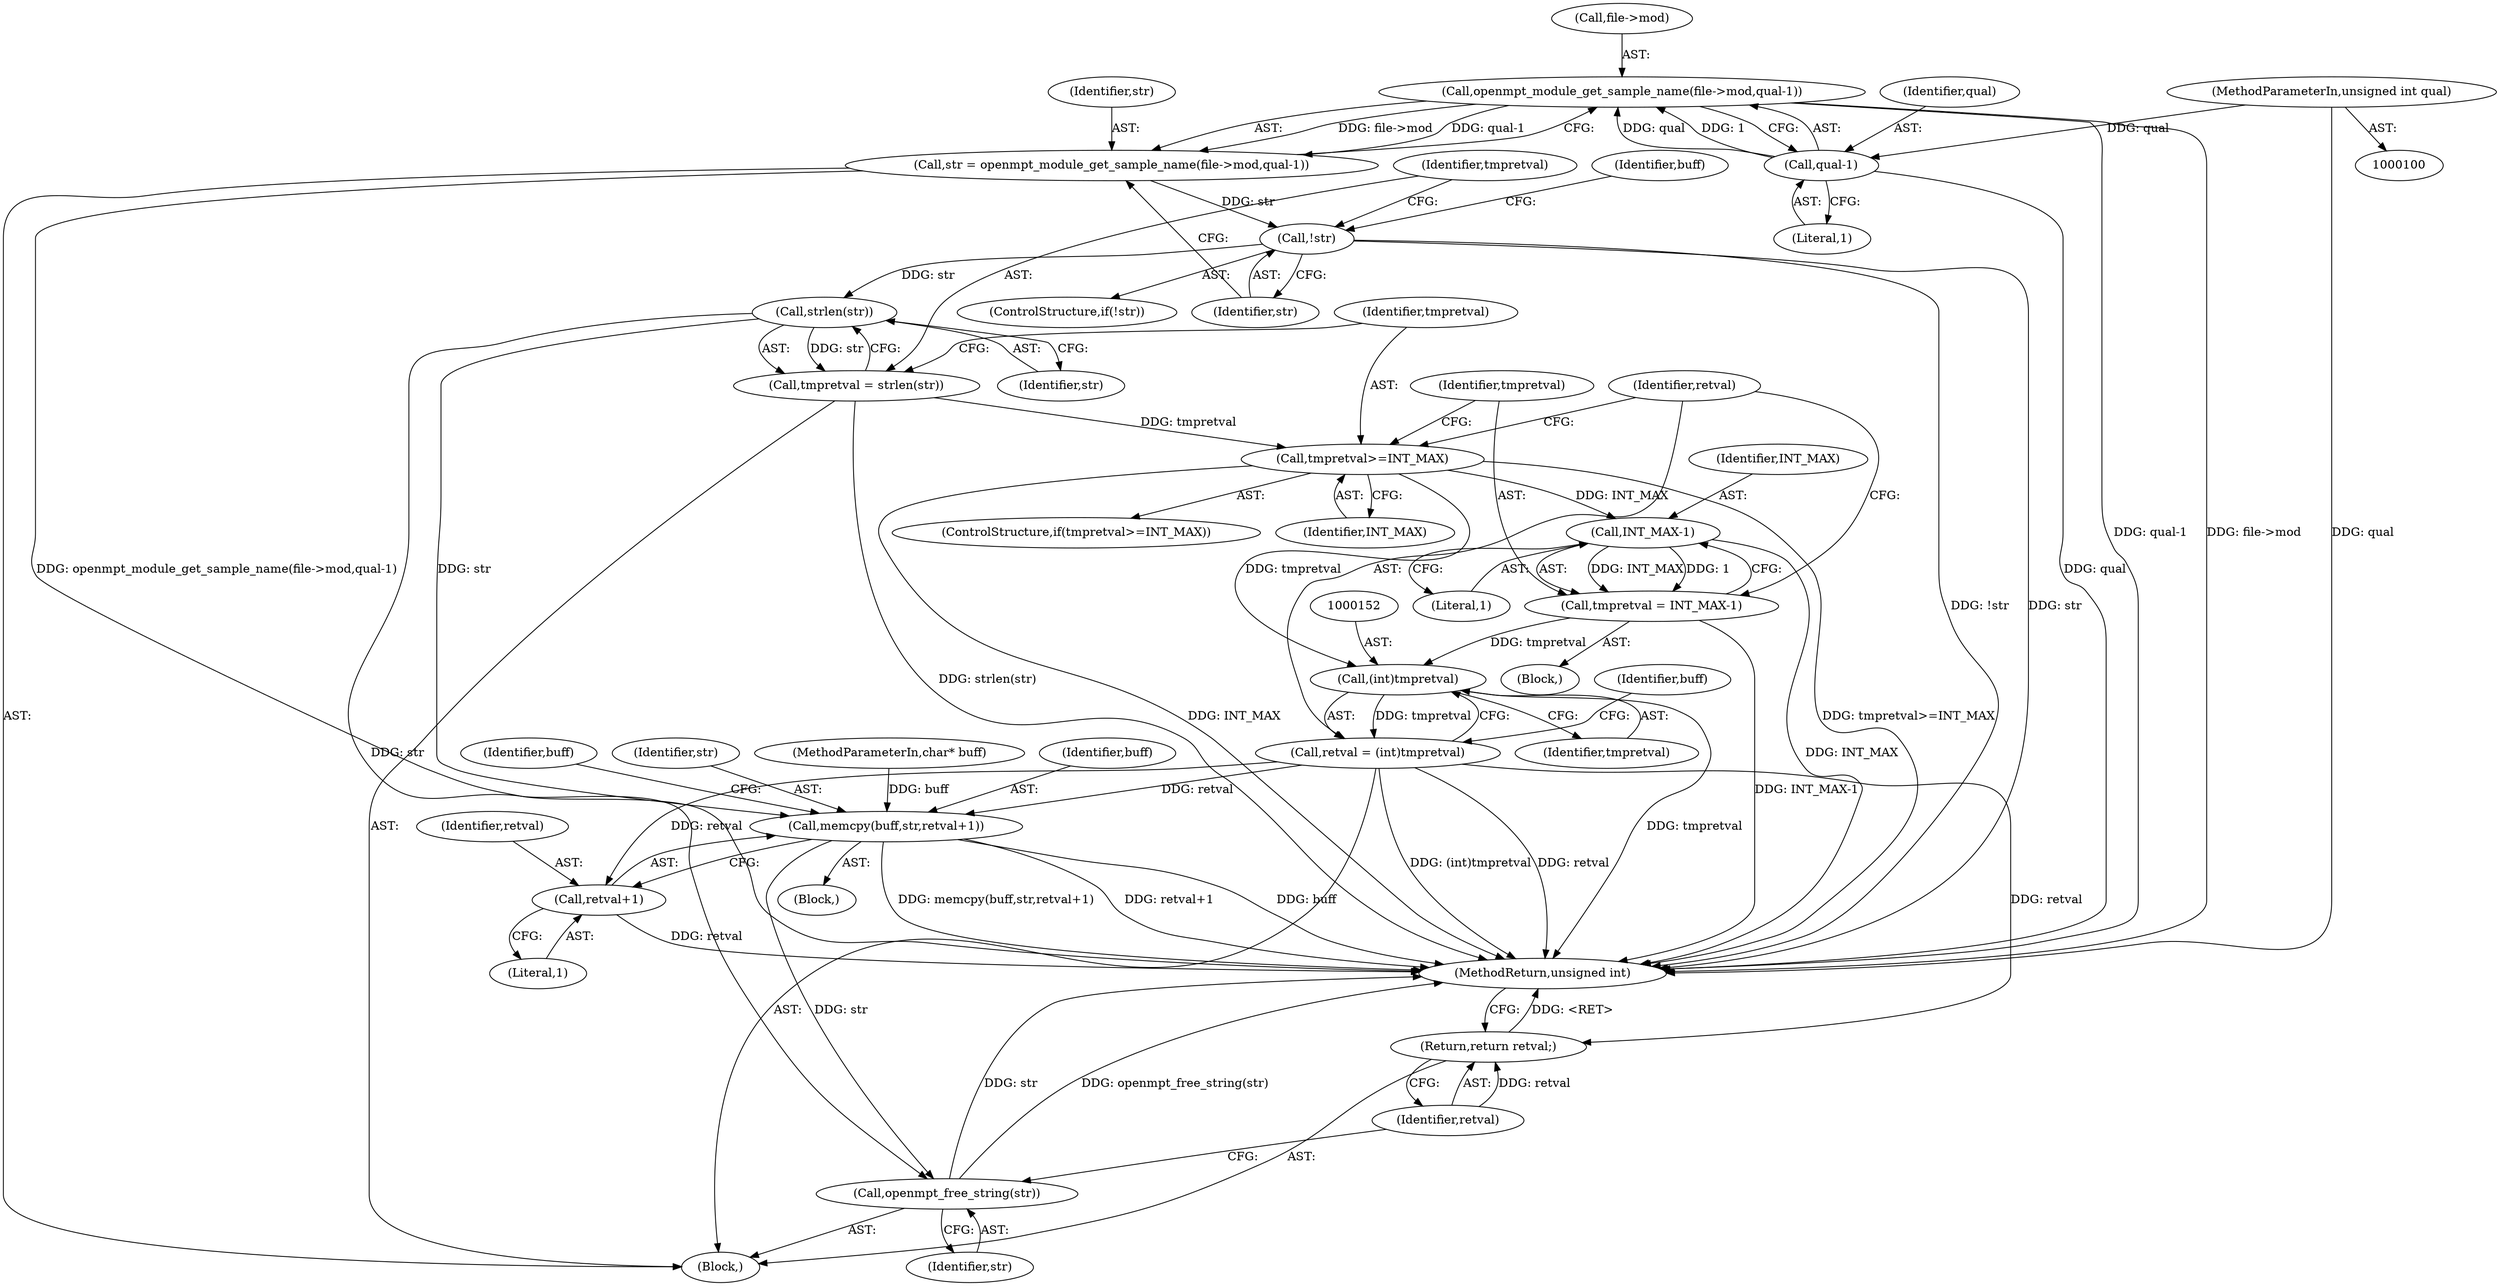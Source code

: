 digraph "0_openmpt_927688ddab43c2b203569de79407a899e734fabe_0@pointer" {
"1000115" [label="(Call,openmpt_module_get_sample_name(file->mod,qual-1))"];
"1000119" [label="(Call,qual-1)"];
"1000102" [label="(MethodParameterIn,unsigned int qual)"];
"1000113" [label="(Call,str = openmpt_module_get_sample_name(file->mod,qual-1))"];
"1000123" [label="(Call,!str)"];
"1000137" [label="(Call,strlen(str))"];
"1000135" [label="(Call,tmpretval = strlen(str))"];
"1000140" [label="(Call,tmpretval>=INT_MAX)"];
"1000146" [label="(Call,INT_MAX-1)"];
"1000144" [label="(Call,tmpretval = INT_MAX-1)"];
"1000151" [label="(Call,(int)tmpretval)"];
"1000149" [label="(Call,retval = (int)tmpretval)"];
"1000157" [label="(Call,memcpy(buff,str,retval+1))"];
"1000168" [label="(Call,openmpt_free_string(str))"];
"1000160" [label="(Call,retval+1)"];
"1000170" [label="(Return,return retval;)"];
"1000104" [label="(Block,)"];
"1000140" [label="(Call,tmpretval>=INT_MAX)"];
"1000148" [label="(Literal,1)"];
"1000116" [label="(Call,file->mod)"];
"1000172" [label="(MethodReturn,unsigned int)"];
"1000155" [label="(Identifier,buff)"];
"1000159" [label="(Identifier,str)"];
"1000170" [label="(Return,return retval;)"];
"1000102" [label="(MethodParameterIn,unsigned int qual)"];
"1000136" [label="(Identifier,tmpretval)"];
"1000113" [label="(Call,str = openmpt_module_get_sample_name(file->mod,qual-1))"];
"1000147" [label="(Identifier,INT_MAX)"];
"1000139" [label="(ControlStructure,if(tmpretval>=INT_MAX))"];
"1000142" [label="(Identifier,INT_MAX)"];
"1000138" [label="(Identifier,str)"];
"1000145" [label="(Identifier,tmpretval)"];
"1000103" [label="(MethodParameterIn,char* buff)"];
"1000171" [label="(Identifier,retval)"];
"1000127" [label="(Identifier,buff)"];
"1000169" [label="(Identifier,str)"];
"1000119" [label="(Call,qual-1)"];
"1000121" [label="(Literal,1)"];
"1000151" [label="(Call,(int)tmpretval)"];
"1000122" [label="(ControlStructure,if(!str))"];
"1000144" [label="(Call,tmpretval = INT_MAX-1)"];
"1000168" [label="(Call,openmpt_free_string(str))"];
"1000146" [label="(Call,INT_MAX-1)"];
"1000114" [label="(Identifier,str)"];
"1000153" [label="(Identifier,tmpretval)"];
"1000135" [label="(Call,tmpretval = strlen(str))"];
"1000124" [label="(Identifier,str)"];
"1000156" [label="(Block,)"];
"1000149" [label="(Call,retval = (int)tmpretval)"];
"1000160" [label="(Call,retval+1)"];
"1000158" [label="(Identifier,buff)"];
"1000165" [label="(Identifier,buff)"];
"1000162" [label="(Literal,1)"];
"1000157" [label="(Call,memcpy(buff,str,retval+1))"];
"1000150" [label="(Identifier,retval)"];
"1000120" [label="(Identifier,qual)"];
"1000141" [label="(Identifier,tmpretval)"];
"1000123" [label="(Call,!str)"];
"1000137" [label="(Call,strlen(str))"];
"1000161" [label="(Identifier,retval)"];
"1000115" [label="(Call,openmpt_module_get_sample_name(file->mod,qual-1))"];
"1000143" [label="(Block,)"];
"1000115" -> "1000113"  [label="AST: "];
"1000115" -> "1000119"  [label="CFG: "];
"1000116" -> "1000115"  [label="AST: "];
"1000119" -> "1000115"  [label="AST: "];
"1000113" -> "1000115"  [label="CFG: "];
"1000115" -> "1000172"  [label="DDG: qual-1"];
"1000115" -> "1000172"  [label="DDG: file->mod"];
"1000115" -> "1000113"  [label="DDG: file->mod"];
"1000115" -> "1000113"  [label="DDG: qual-1"];
"1000119" -> "1000115"  [label="DDG: qual"];
"1000119" -> "1000115"  [label="DDG: 1"];
"1000119" -> "1000121"  [label="CFG: "];
"1000120" -> "1000119"  [label="AST: "];
"1000121" -> "1000119"  [label="AST: "];
"1000119" -> "1000172"  [label="DDG: qual"];
"1000102" -> "1000119"  [label="DDG: qual"];
"1000102" -> "1000100"  [label="AST: "];
"1000102" -> "1000172"  [label="DDG: qual"];
"1000113" -> "1000104"  [label="AST: "];
"1000114" -> "1000113"  [label="AST: "];
"1000124" -> "1000113"  [label="CFG: "];
"1000113" -> "1000172"  [label="DDG: openmpt_module_get_sample_name(file->mod,qual-1)"];
"1000113" -> "1000123"  [label="DDG: str"];
"1000123" -> "1000122"  [label="AST: "];
"1000123" -> "1000124"  [label="CFG: "];
"1000124" -> "1000123"  [label="AST: "];
"1000127" -> "1000123"  [label="CFG: "];
"1000136" -> "1000123"  [label="CFG: "];
"1000123" -> "1000172"  [label="DDG: !str"];
"1000123" -> "1000172"  [label="DDG: str"];
"1000123" -> "1000137"  [label="DDG: str"];
"1000137" -> "1000135"  [label="AST: "];
"1000137" -> "1000138"  [label="CFG: "];
"1000138" -> "1000137"  [label="AST: "];
"1000135" -> "1000137"  [label="CFG: "];
"1000137" -> "1000135"  [label="DDG: str"];
"1000137" -> "1000157"  [label="DDG: str"];
"1000137" -> "1000168"  [label="DDG: str"];
"1000135" -> "1000104"  [label="AST: "];
"1000136" -> "1000135"  [label="AST: "];
"1000141" -> "1000135"  [label="CFG: "];
"1000135" -> "1000172"  [label="DDG: strlen(str)"];
"1000135" -> "1000140"  [label="DDG: tmpretval"];
"1000140" -> "1000139"  [label="AST: "];
"1000140" -> "1000142"  [label="CFG: "];
"1000141" -> "1000140"  [label="AST: "];
"1000142" -> "1000140"  [label="AST: "];
"1000145" -> "1000140"  [label="CFG: "];
"1000150" -> "1000140"  [label="CFG: "];
"1000140" -> "1000172"  [label="DDG: INT_MAX"];
"1000140" -> "1000172"  [label="DDG: tmpretval>=INT_MAX"];
"1000140" -> "1000146"  [label="DDG: INT_MAX"];
"1000140" -> "1000151"  [label="DDG: tmpretval"];
"1000146" -> "1000144"  [label="AST: "];
"1000146" -> "1000148"  [label="CFG: "];
"1000147" -> "1000146"  [label="AST: "];
"1000148" -> "1000146"  [label="AST: "];
"1000144" -> "1000146"  [label="CFG: "];
"1000146" -> "1000172"  [label="DDG: INT_MAX"];
"1000146" -> "1000144"  [label="DDG: INT_MAX"];
"1000146" -> "1000144"  [label="DDG: 1"];
"1000144" -> "1000143"  [label="AST: "];
"1000145" -> "1000144"  [label="AST: "];
"1000150" -> "1000144"  [label="CFG: "];
"1000144" -> "1000172"  [label="DDG: INT_MAX-1"];
"1000144" -> "1000151"  [label="DDG: tmpretval"];
"1000151" -> "1000149"  [label="AST: "];
"1000151" -> "1000153"  [label="CFG: "];
"1000152" -> "1000151"  [label="AST: "];
"1000153" -> "1000151"  [label="AST: "];
"1000149" -> "1000151"  [label="CFG: "];
"1000151" -> "1000172"  [label="DDG: tmpretval"];
"1000151" -> "1000149"  [label="DDG: tmpretval"];
"1000149" -> "1000104"  [label="AST: "];
"1000150" -> "1000149"  [label="AST: "];
"1000155" -> "1000149"  [label="CFG: "];
"1000149" -> "1000172"  [label="DDG: (int)tmpretval"];
"1000149" -> "1000172"  [label="DDG: retval"];
"1000149" -> "1000157"  [label="DDG: retval"];
"1000149" -> "1000160"  [label="DDG: retval"];
"1000149" -> "1000170"  [label="DDG: retval"];
"1000157" -> "1000156"  [label="AST: "];
"1000157" -> "1000160"  [label="CFG: "];
"1000158" -> "1000157"  [label="AST: "];
"1000159" -> "1000157"  [label="AST: "];
"1000160" -> "1000157"  [label="AST: "];
"1000165" -> "1000157"  [label="CFG: "];
"1000157" -> "1000172"  [label="DDG: memcpy(buff,str,retval+1)"];
"1000157" -> "1000172"  [label="DDG: retval+1"];
"1000157" -> "1000172"  [label="DDG: buff"];
"1000103" -> "1000157"  [label="DDG: buff"];
"1000157" -> "1000168"  [label="DDG: str"];
"1000168" -> "1000104"  [label="AST: "];
"1000168" -> "1000169"  [label="CFG: "];
"1000169" -> "1000168"  [label="AST: "];
"1000171" -> "1000168"  [label="CFG: "];
"1000168" -> "1000172"  [label="DDG: str"];
"1000168" -> "1000172"  [label="DDG: openmpt_free_string(str)"];
"1000160" -> "1000162"  [label="CFG: "];
"1000161" -> "1000160"  [label="AST: "];
"1000162" -> "1000160"  [label="AST: "];
"1000160" -> "1000172"  [label="DDG: retval"];
"1000170" -> "1000104"  [label="AST: "];
"1000170" -> "1000171"  [label="CFG: "];
"1000171" -> "1000170"  [label="AST: "];
"1000172" -> "1000170"  [label="CFG: "];
"1000170" -> "1000172"  [label="DDG: <RET>"];
"1000171" -> "1000170"  [label="DDG: retval"];
}

